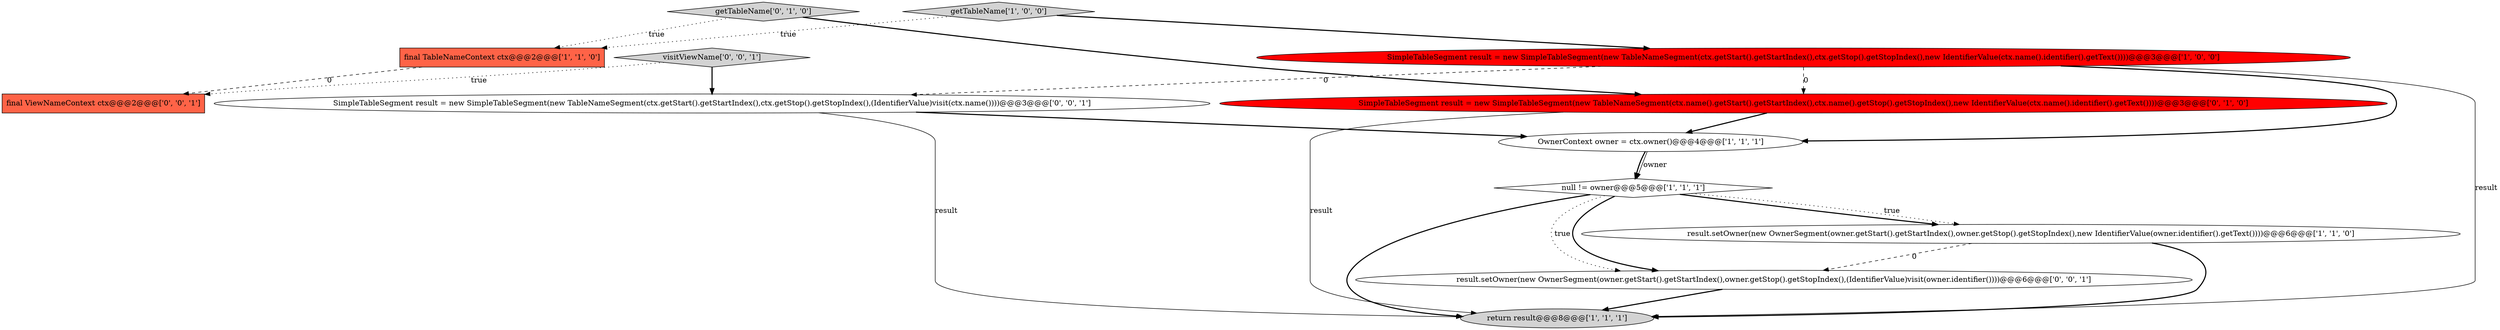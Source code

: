 digraph {
7 [style = filled, label = "getTableName['0', '1', '0']", fillcolor = lightgray, shape = diamond image = "AAA0AAABBB2BBB"];
8 [style = filled, label = "SimpleTableSegment result = new SimpleTableSegment(new TableNameSegment(ctx.name().getStart().getStartIndex(),ctx.name().getStop().getStopIndex(),new IdentifierValue(ctx.name().identifier().getText())))@@@3@@@['0', '1', '0']", fillcolor = red, shape = ellipse image = "AAA1AAABBB2BBB"];
10 [style = filled, label = "visitViewName['0', '0', '1']", fillcolor = lightgray, shape = diamond image = "AAA0AAABBB3BBB"];
1 [style = filled, label = "null != owner@@@5@@@['1', '1', '1']", fillcolor = white, shape = diamond image = "AAA0AAABBB1BBB"];
6 [style = filled, label = "OwnerContext owner = ctx.owner()@@@4@@@['1', '1', '1']", fillcolor = white, shape = ellipse image = "AAA0AAABBB1BBB"];
4 [style = filled, label = "result.setOwner(new OwnerSegment(owner.getStart().getStartIndex(),owner.getStop().getStopIndex(),new IdentifierValue(owner.identifier().getText())))@@@6@@@['1', '1', '0']", fillcolor = white, shape = ellipse image = "AAA0AAABBB1BBB"];
12 [style = filled, label = "SimpleTableSegment result = new SimpleTableSegment(new TableNameSegment(ctx.getStart().getStartIndex(),ctx.getStop().getStopIndex(),(IdentifierValue)visit(ctx.name())))@@@3@@@['0', '0', '1']", fillcolor = white, shape = ellipse image = "AAA0AAABBB3BBB"];
11 [style = filled, label = "final ViewNameContext ctx@@@2@@@['0', '0', '1']", fillcolor = tomato, shape = box image = "AAA0AAABBB3BBB"];
2 [style = filled, label = "SimpleTableSegment result = new SimpleTableSegment(new TableNameSegment(ctx.getStart().getStartIndex(),ctx.getStop().getStopIndex(),new IdentifierValue(ctx.name().identifier().getText())))@@@3@@@['1', '0', '0']", fillcolor = red, shape = ellipse image = "AAA1AAABBB1BBB"];
3 [style = filled, label = "return result@@@8@@@['1', '1', '1']", fillcolor = lightgray, shape = ellipse image = "AAA0AAABBB1BBB"];
9 [style = filled, label = "result.setOwner(new OwnerSegment(owner.getStart().getStartIndex(),owner.getStop().getStopIndex(),(IdentifierValue)visit(owner.identifier())))@@@6@@@['0', '0', '1']", fillcolor = white, shape = ellipse image = "AAA0AAABBB3BBB"];
5 [style = filled, label = "getTableName['1', '0', '0']", fillcolor = lightgray, shape = diamond image = "AAA0AAABBB1BBB"];
0 [style = filled, label = "final TableNameContext ctx@@@2@@@['1', '1', '0']", fillcolor = tomato, shape = box image = "AAA0AAABBB1BBB"];
4->3 [style = bold, label=""];
1->4 [style = bold, label=""];
2->6 [style = bold, label=""];
1->3 [style = bold, label=""];
8->6 [style = bold, label=""];
0->11 [style = dashed, label="0"];
1->4 [style = dotted, label="true"];
5->0 [style = dotted, label="true"];
7->0 [style = dotted, label="true"];
7->8 [style = bold, label=""];
12->6 [style = bold, label=""];
2->8 [style = dashed, label="0"];
1->9 [style = bold, label=""];
6->1 [style = solid, label="owner"];
6->1 [style = bold, label=""];
2->12 [style = dashed, label="0"];
4->9 [style = dashed, label="0"];
5->2 [style = bold, label=""];
10->11 [style = dotted, label="true"];
10->12 [style = bold, label=""];
1->9 [style = dotted, label="true"];
12->3 [style = solid, label="result"];
9->3 [style = bold, label=""];
8->3 [style = solid, label="result"];
2->3 [style = solid, label="result"];
}
